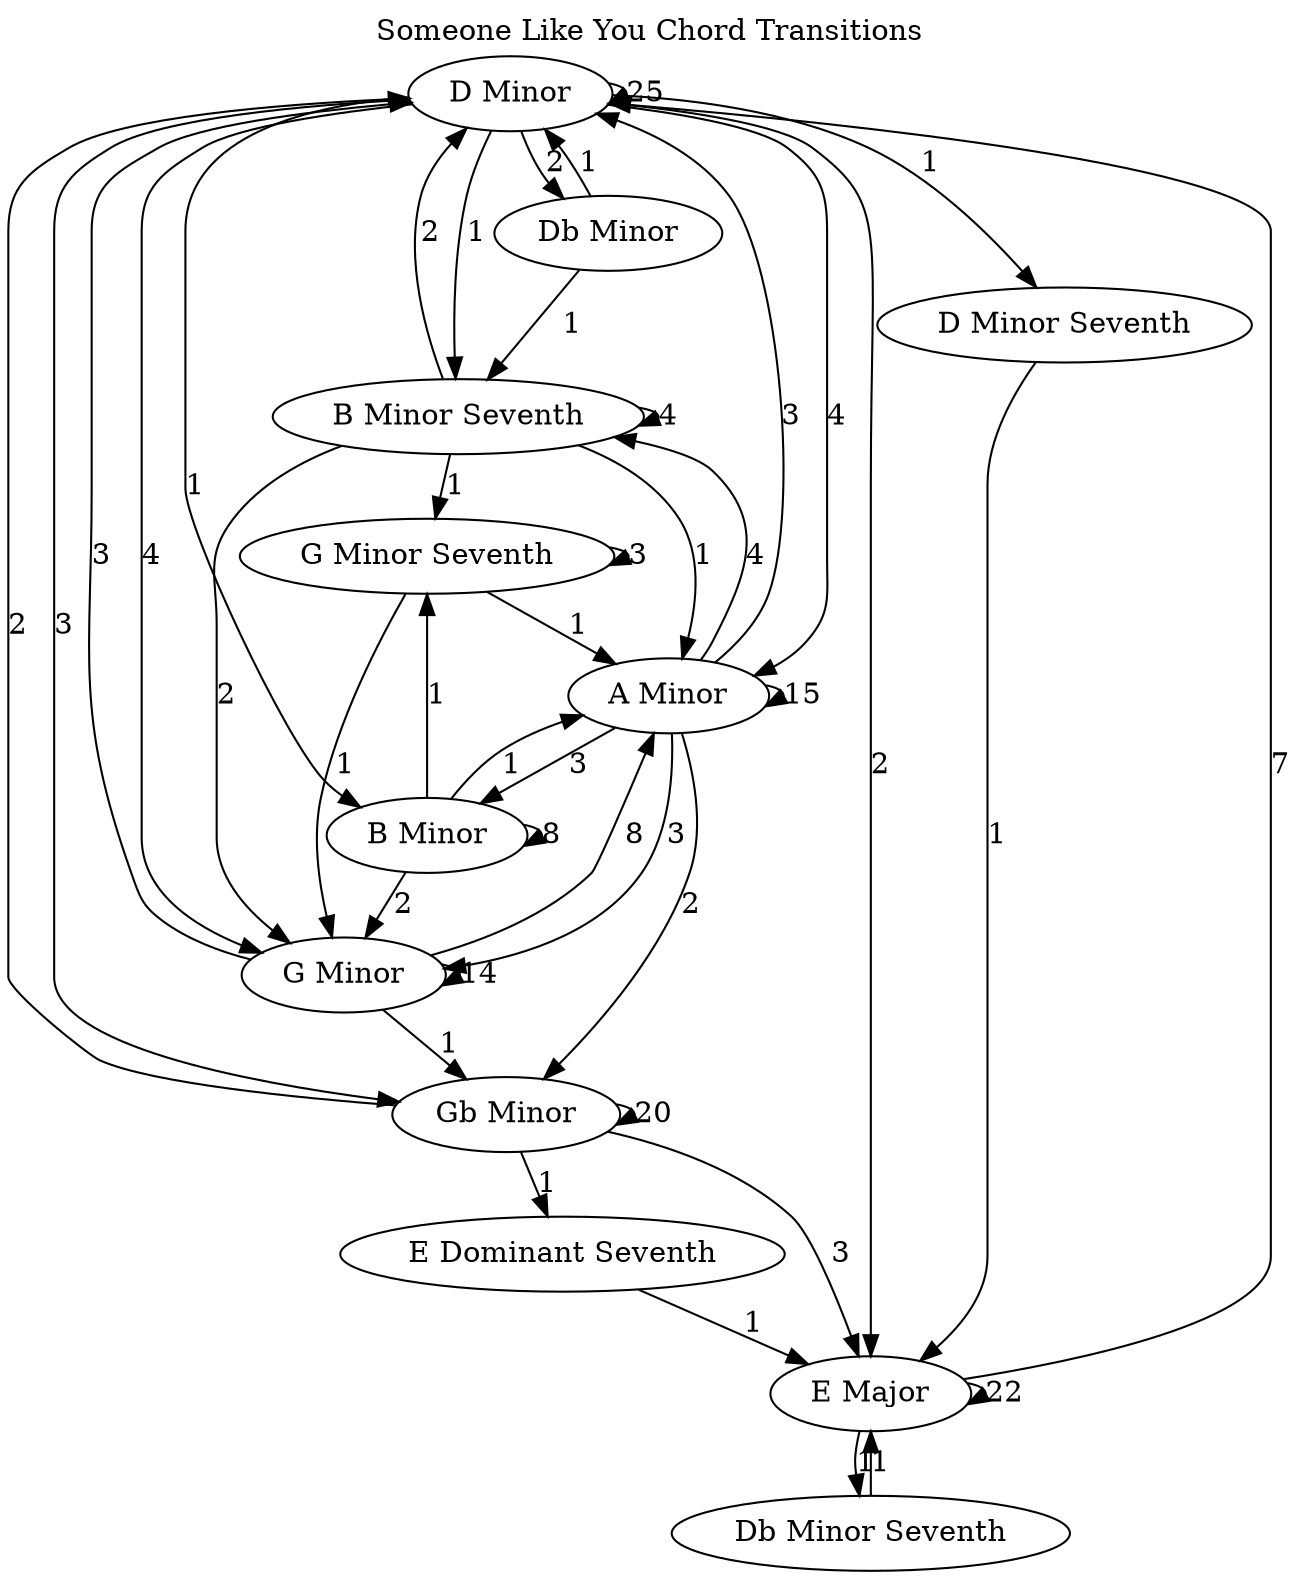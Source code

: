 // Chord transitions in Song
digraph {
	label="Someone Like You Chord Transitions" labelloc=t nodesep=0.1 ranksep=0.01
	"D Minor"
	"Db Minor"
	"A Minor"
	"B Minor Seventh"
	"G Minor"
	"Gb Minor"
	"E Major"
	"E Dominant Seventh"
	"B Minor"
	"G Minor Seventh"
	"D Minor Seventh"
	"Db Minor Seventh"
	"D Minor" -> "Db Minor" [label=2]
	"Db Minor" -> "D Minor" [label=1]
	"D Minor" -> "D Minor" [label=25]
	"D Minor" -> "A Minor" [label=4]
	"A Minor" -> "A Minor" [label=15]
	"A Minor" -> "B Minor Seventh" [label=4]
	"B Minor Seventh" -> "B Minor Seventh" [label=4]
	"B Minor Seventh" -> "G Minor" [label=2]
	"G Minor" -> "G Minor" [label=14]
	"G Minor" -> "A Minor" [label=8]
	"B Minor Seventh" -> "A Minor" [label=1]
	"A Minor" -> "G Minor" [label=3]
	"A Minor" -> "Gb Minor" [label=2]
	"Gb Minor" -> "Gb Minor" [label=20]
	"Gb Minor" -> "E Major" [label=3]
	"E Major" -> "E Major" [label=22]
	"E Major" -> "D Minor" [label=7]
	"D Minor" -> "Gb Minor" [label=3]
	"Gb Minor" -> "E Dominant Seventh" [label=1]
	"E Dominant Seventh" -> "E Major" [label=1]
	"D Minor" -> "G Minor" [label=4]
	"A Minor" -> "D Minor" [label=3]
	"A Minor" -> "B Minor" [label=3]
	"B Minor" -> "B Minor" [label=8]
	"B Minor" -> "G Minor Seventh" [label=1]
	"G Minor Seventh" -> "G Minor" [label=1]
	"G Minor" -> "D Minor" [label=3]
	"Gb Minor" -> "D Minor" [label=2]
	"D Minor" -> "B Minor" [label=1]
	"B Minor" -> "A Minor" [label=1]
	"B Minor Seventh" -> "G Minor Seventh" [label=1]
	"G Minor Seventh" -> "G Minor Seventh" [label=3]
	"G Minor Seventh" -> "A Minor" [label=1]
	"D Minor" -> "E Major" [label=2]
	"B Minor" -> "G Minor" [label=2]
	"Db Minor" -> "B Minor Seventh" [label=1]
	"B Minor Seventh" -> "D Minor" [label=2]
	"D Minor" -> "D Minor Seventh" [label=1]
	"D Minor Seventh" -> "E Major" [label=1]
	"E Major" -> "Db Minor Seventh" [label=1]
	"Db Minor Seventh" -> "E Major" [label=1]
	"D Minor" -> "B Minor Seventh" [label=1]
	"G Minor" -> "Gb Minor" [label=1]
}
